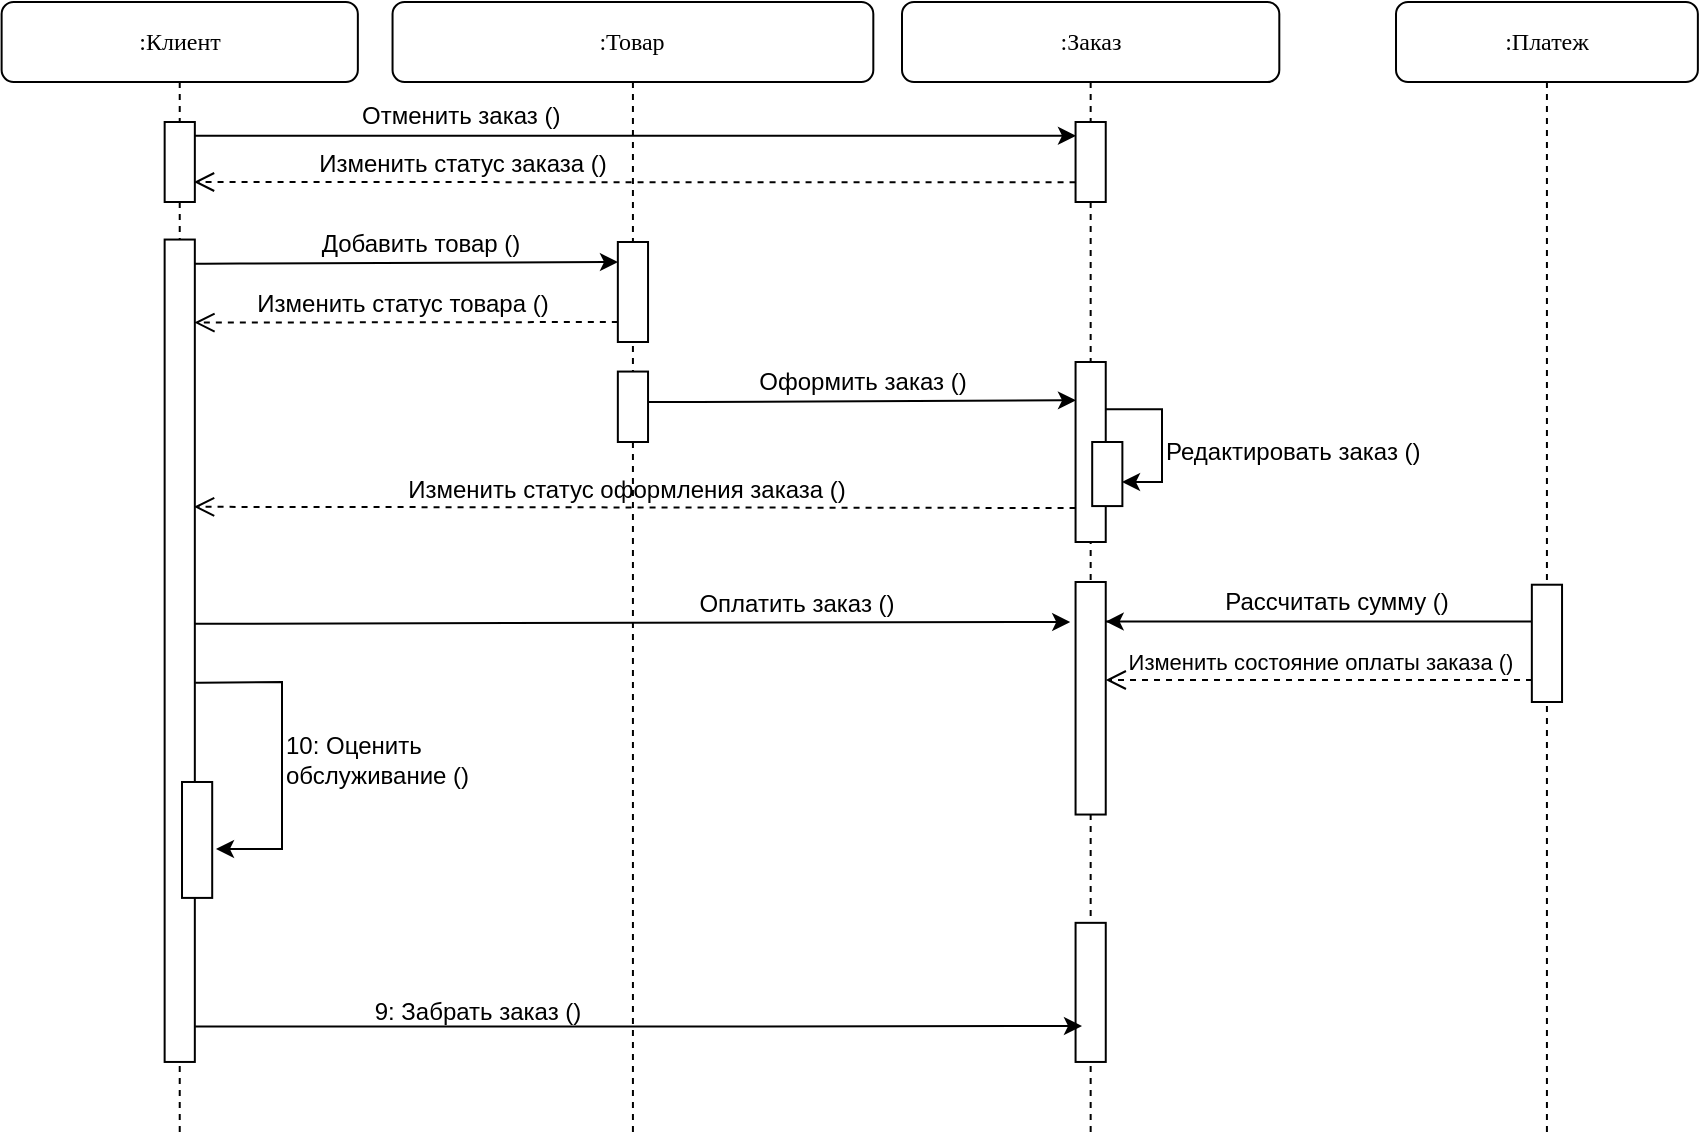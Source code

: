 <mxfile version="24.4.14" type="github">
  <diagram name="Page-1" id="13e1069c-82ec-6db2-03f1-153e76fe0fe0">
    <mxGraphModel dx="1173" dy="596" grid="1" gridSize="10" guides="1" tooltips="1" connect="1" arrows="1" fold="1" page="1" pageScale="1" pageWidth="1100" pageHeight="850" background="#ffffff" math="0" shadow="0">
      <root>
        <mxCell id="0" />
        <mxCell id="1" parent="0" />
        <mxCell id="yxrjLS3KklHdsTJL3ypk-7" value="" style="group" parent="1" vertex="1" connectable="0">
          <mxGeometry x="143" y="141" width="815" height="568" as="geometry" />
        </mxCell>
        <mxCell id="7baba1c4bc27f4b0-3" value=":Заказ" style="shape=umlLifeline;perimeter=lifelinePerimeter;whiteSpace=wrap;html=1;container=1;collapsible=0;recursiveResize=0;outlineConnect=0;rounded=1;shadow=0;comic=0;labelBackgroundColor=none;strokeWidth=1;fontFamily=Verdana;fontSize=12;align=center;" parent="yxrjLS3KklHdsTJL3ypk-7" vertex="1">
          <mxGeometry x="440.001" width="188.654" height="568" as="geometry" />
        </mxCell>
        <mxCell id="yxrjLS3KklHdsTJL3ypk-5" value="" style="html=1;points=[];perimeter=orthogonalPerimeter;rounded=0;shadow=0;comic=0;labelBackgroundColor=none;strokeWidth=1;fontFamily=Verdana;fontSize=12;align=center;" parent="7baba1c4bc27f4b0-3" vertex="1">
          <mxGeometry x="86.78" y="290" width="15.09" height="116.27" as="geometry" />
        </mxCell>
        <mxCell id="7baba1c4bc27f4b0-28" value="" style="html=1;points=[];perimeter=orthogonalPerimeter;rounded=0;shadow=0;comic=0;labelBackgroundColor=none;strokeWidth=1;fontFamily=Verdana;fontSize=12;align=center;" parent="7baba1c4bc27f4b0-3" vertex="1">
          <mxGeometry x="86.782" y="460.421" width="15.093" height="69.553" as="geometry" />
        </mxCell>
        <mxCell id="7baba1c4bc27f4b0-11" value="&lt;font face=&quot;Helvetica&quot;&gt;Добавить товар ()&lt;/font&gt;" style="html=1;verticalAlign=bottom;endArrow=classic;labelBackgroundColor=none;fontFamily=Verdana;fontSize=12;edgeStyle=elbowEdgeStyle;elbow=horizontal;exitX=1.5;exitY=0.091;exitDx=0;exitDy=0;exitPerimeter=0;endFill=1;" parent="7baba1c4bc27f4b0-3" edge="1">
          <mxGeometry x="0.079" relative="1" as="geometry">
            <mxPoint x="-356.237" y="130.847" as="sourcePoint" />
            <mxPoint x="-142.001" y="130" as="targetPoint" />
            <Array as="points">
              <mxPoint x="-341.144" y="130.801" />
              <mxPoint x="-265.681" y="130.801" />
            </Array>
            <mxPoint as="offset" />
          </mxGeometry>
        </mxCell>
        <mxCell id="h31YHX-yHhgUwLXWbpLk-2" value="&lt;font face=&quot;Helvetica&quot;&gt;Изменить статус заказа ()&lt;/font&gt;" style="html=1;verticalAlign=bottom;endArrow=open;dashed=1;endSize=8;exitX=-0.1;exitY=0.573;labelBackgroundColor=none;fontFamily=Verdana;fontSize=12;exitDx=0;exitDy=0;exitPerimeter=0;entryX=0.972;entryY=0.75;entryDx=0;entryDy=0;entryPerimeter=0;" edge="1" parent="7baba1c4bc27f4b0-3" target="sDJp6HYPBoAjSgQRfUp4-20">
          <mxGeometry x="0.392" relative="1" as="geometry">
            <mxPoint x="-103.551" y="90" as="targetPoint" />
            <mxPoint x="86.78" y="90.184" as="sourcePoint" />
            <mxPoint as="offset" />
          </mxGeometry>
        </mxCell>
        <mxCell id="h31YHX-yHhgUwLXWbpLk-10" value="&lt;font face=&quot;Helvetica&quot;&gt;Рассчитать сумму ()&lt;/font&gt;" style="html=1;verticalAlign=bottom;endArrow=classic;labelBackgroundColor=none;fontFamily=Verdana;fontSize=12;edgeStyle=elbowEdgeStyle;elbow=horizontal;exitX=0.989;exitY=0.17;exitDx=0;exitDy=0;exitPerimeter=0;endFill=1;entryX=0.998;entryY=0.17;entryDx=0;entryDy=0;entryPerimeter=0;" edge="1" parent="7baba1c4bc27f4b0-3" source="yxrjLS3KklHdsTJL3ypk-5" target="yxrjLS3KklHdsTJL3ypk-5">
          <mxGeometry x="0.489" y="-1" relative="1" as="geometry">
            <mxPoint x="292.167" y="309.847" as="sourcePoint" />
            <mxPoint x="78.191" y="309" as="targetPoint" />
            <Array as="points">
              <mxPoint x="327" y="309" />
              <mxPoint x="201.612" y="309.801" />
            </Array>
            <mxPoint as="offset" />
          </mxGeometry>
        </mxCell>
        <mxCell id="7baba1c4bc27f4b0-4" value=":Платеж" style="shape=umlLifeline;perimeter=lifelinePerimeter;whiteSpace=wrap;html=1;container=1;collapsible=0;recursiveResize=0;outlineConnect=0;rounded=1;shadow=0;comic=0;labelBackgroundColor=none;strokeWidth=1;fontFamily=Verdana;fontSize=12;align=center;" parent="yxrjLS3KklHdsTJL3ypk-7" vertex="1">
          <mxGeometry x="687.005" width="150.925" height="568" as="geometry" />
        </mxCell>
        <mxCell id="7baba1c4bc27f4b0-27" value="&lt;font style=&quot;font-size: 11px;&quot; face=&quot;Helvetica&quot;&gt;Изменить состояние оплаты заказа ()&lt;/font&gt;" style="html=1;verticalAlign=bottom;endArrow=open;dashed=1;endSize=8;exitX=0.006;exitY=0.794;labelBackgroundColor=none;fontFamily=Verdana;fontSize=12;exitDx=0;exitDy=0;exitPerimeter=0;" parent="7baba1c4bc27f4b0-4" edge="1">
          <mxGeometry relative="1" as="geometry">
            <mxPoint x="-145.135" y="339" as="targetPoint" />
            <mxPoint x="68.001" y="339.019" as="sourcePoint" />
          </mxGeometry>
        </mxCell>
        <mxCell id="7baba1c4bc27f4b0-8" value=":Клиент" style="shape=umlLifeline;perimeter=lifelinePerimeter;whiteSpace=wrap;html=1;container=1;collapsible=0;recursiveResize=0;outlineConnect=0;rounded=1;shadow=0;comic=0;labelBackgroundColor=none;strokeWidth=1;fontFamily=Verdana;fontSize=12;align=center;" parent="yxrjLS3KklHdsTJL3ypk-7" vertex="1">
          <mxGeometry x="-10.19" width="178.113" height="568" as="geometry" />
        </mxCell>
        <mxCell id="sDJp6HYPBoAjSgQRfUp4-22" value="" style="edgeStyle=orthogonalEdgeStyle;rounded=0;orthogonalLoop=1;jettySize=auto;html=1;endArrow=classic;endFill=1;" parent="7baba1c4bc27f4b0-8" edge="1">
          <mxGeometry relative="1" as="geometry">
            <mxPoint x="537.19" y="66.89" as="targetPoint" />
            <mxPoint x="96.61" y="66.89" as="sourcePoint" />
          </mxGeometry>
        </mxCell>
        <mxCell id="sDJp6HYPBoAjSgQRfUp4-3" value=":Товар" style="shape=umlLifeline;perimeter=lifelinePerimeter;whiteSpace=wrap;html=1;container=1;collapsible=0;recursiveResize=0;outlineConnect=0;rounded=1;shadow=0;comic=0;labelBackgroundColor=none;strokeWidth=1;fontFamily=Verdana;fontSize=12;align=center;" parent="yxrjLS3KklHdsTJL3ypk-7" vertex="1">
          <mxGeometry x="185.275" width="240.385" height="568" as="geometry" />
        </mxCell>
        <mxCell id="h31YHX-yHhgUwLXWbpLk-6" value="&lt;font face=&quot;Helvetica&quot;&gt;Изменить статус товара ()&lt;/font&gt;" style="html=1;verticalAlign=bottom;endArrow=open;dashed=1;endSize=8;labelBackgroundColor=none;fontFamily=Verdana;fontSize=12;entryX=0.986;entryY=0.101;entryDx=0;entryDy=0;entryPerimeter=0;" edge="1" parent="sDJp6HYPBoAjSgQRfUp4-3" target="7baba1c4bc27f4b0-9">
          <mxGeometry x="0.019" relative="1" as="geometry">
            <mxPoint x="-56.264" y="160" as="targetPoint" />
            <mxPoint x="112.645" y="160" as="sourcePoint" />
            <mxPoint as="offset" />
          </mxGeometry>
        </mxCell>
        <mxCell id="h31YHX-yHhgUwLXWbpLk-9" value="&lt;font face=&quot;Helvetica&quot;&gt;Оплатить заказ ()&lt;/font&gt;" style="html=1;verticalAlign=bottom;endArrow=classic;labelBackgroundColor=none;fontFamily=Verdana;fontSize=12;edgeStyle=elbowEdgeStyle;elbow=horizontal;exitX=1.5;exitY=0.091;exitDx=0;exitDy=0;exitPerimeter=0;endFill=1;entryX=-0.177;entryY=0.172;entryDx=0;entryDy=0;entryPerimeter=0;" edge="1" parent="sDJp6HYPBoAjSgQRfUp4-3" target="yxrjLS3KklHdsTJL3ypk-5">
          <mxGeometry x="0.375" relative="1" as="geometry">
            <mxPoint x="-98.851" y="310.847" as="sourcePoint" />
            <mxPoint x="115.385" y="310" as="targetPoint" />
            <Array as="points">
              <mxPoint x="-83.758" y="310.801" />
              <mxPoint x="-8.295" y="310.801" />
            </Array>
            <mxPoint as="offset" />
          </mxGeometry>
        </mxCell>
        <mxCell id="sDJp6HYPBoAjSgQRfUp4-4" value="" style="html=1;points=[];perimeter=orthogonalPerimeter;rounded=0;shadow=0;comic=0;labelBackgroundColor=none;strokeWidth=1;fontFamily=Verdana;fontSize=12;align=center;" parent="yxrjLS3KklHdsTJL3ypk-7" vertex="1">
          <mxGeometry x="297.92" y="120" width="15.1" height="50" as="geometry" />
        </mxCell>
        <mxCell id="sDJp6HYPBoAjSgQRfUp4-17" value="Редактировать заказ ()" style="text;strokeColor=none;align=left;fillColor=none;html=1;verticalAlign=middle;whiteSpace=wrap;rounded=0;" parent="yxrjLS3KklHdsTJL3ypk-7" vertex="1">
          <mxGeometry x="570" y="207.61" width="130" height="34.78" as="geometry" />
        </mxCell>
        <mxCell id="sDJp6HYPBoAjSgQRfUp4-18" value="" style="edgeStyle=orthogonalEdgeStyle;rounded=0;orthogonalLoop=1;jettySize=auto;html=1;exitX=0.957;exitY=0.262;exitDx=0;exitDy=0;exitPerimeter=0;" parent="yxrjLS3KklHdsTJL3ypk-7" source="7baba1c4bc27f4b0-13" edge="1">
          <mxGeometry relative="1" as="geometry">
            <mxPoint x="550" y="240" as="targetPoint" />
            <Array as="points">
              <mxPoint x="570" y="204" />
              <mxPoint x="570" y="240" />
            </Array>
          </mxGeometry>
        </mxCell>
        <mxCell id="sDJp6HYPBoAjSgQRfUp4-19" value="" style="html=1;points=[];perimeter=orthogonalPerimeter;rounded=0;shadow=0;comic=0;labelBackgroundColor=none;strokeWidth=1;fontFamily=Verdana;fontSize=12;align=center;" parent="yxrjLS3KklHdsTJL3ypk-7" vertex="1">
          <mxGeometry x="526.78" y="60" width="15.09" height="40" as="geometry" />
        </mxCell>
        <mxCell id="sDJp6HYPBoAjSgQRfUp4-20" value="" style="html=1;points=[];perimeter=orthogonalPerimeter;rounded=0;shadow=0;comic=0;labelBackgroundColor=none;strokeWidth=1;fontFamily=Verdana;fontSize=12;align=center;" parent="yxrjLS3KklHdsTJL3ypk-7" vertex="1">
          <mxGeometry x="71.33" y="60" width="15.09" height="40" as="geometry" />
        </mxCell>
        <mxCell id="sDJp6HYPBoAjSgQRfUp4-23" value="Отменить заказ ()" style="text;strokeColor=none;align=left;fillColor=none;html=1;verticalAlign=middle;whiteSpace=wrap;rounded=0;" parent="yxrjLS3KklHdsTJL3ypk-7" vertex="1">
          <mxGeometry x="167.92" y="40" width="130" height="34.78" as="geometry" />
        </mxCell>
        <mxCell id="sDJp6HYPBoAjSgQRfUp4-25" value="" style="edgeStyle=orthogonalEdgeStyle;rounded=0;orthogonalLoop=1;jettySize=auto;html=1;exitX=1.011;exitY=0.957;exitDx=0;exitDy=0;exitPerimeter=0;" parent="yxrjLS3KklHdsTJL3ypk-7" source="7baba1c4bc27f4b0-9" edge="1">
          <mxGeometry relative="1" as="geometry">
            <mxPoint x="90" y="512" as="sourcePoint" />
            <mxPoint x="530" y="512" as="targetPoint" />
          </mxGeometry>
        </mxCell>
        <mxCell id="sDJp6HYPBoAjSgQRfUp4-29" value="" style="edgeStyle=orthogonalEdgeStyle;rounded=0;orthogonalLoop=1;jettySize=auto;html=1;entryX=1.126;entryY=0.578;entryDx=0;entryDy=0;entryPerimeter=0;exitX=1.013;exitY=0.539;exitDx=0;exitDy=0;exitPerimeter=0;" parent="yxrjLS3KklHdsTJL3ypk-7" source="7baba1c4bc27f4b0-9" target="sDJp6HYPBoAjSgQRfUp4-27" edge="1">
          <mxGeometry relative="1" as="geometry">
            <mxPoint x="166.417" y="324.372" as="targetPoint" />
            <Array as="points">
              <mxPoint x="89" y="340" />
              <mxPoint x="130" y="340" />
              <mxPoint x="130" y="424" />
            </Array>
          </mxGeometry>
        </mxCell>
        <mxCell id="7baba1c4bc27f4b0-9" value="" style="html=1;points=[];perimeter=orthogonalPerimeter;rounded=0;shadow=0;comic=0;labelBackgroundColor=none;strokeWidth=1;fontFamily=Verdana;fontSize=12;align=center;" parent="yxrjLS3KklHdsTJL3ypk-7" vertex="1">
          <mxGeometry x="71.321" y="118.774" width="15.096" height="411.198" as="geometry" />
        </mxCell>
        <mxCell id="sDJp6HYPBoAjSgQRfUp4-26" value="9: Забрать заказ ()" style="text;strokeColor=none;align=center;fillColor=none;html=1;verticalAlign=middle;whiteSpace=wrap;rounded=0;" parent="yxrjLS3KklHdsTJL3ypk-7" vertex="1">
          <mxGeometry x="167.92" y="490" width="120" height="30" as="geometry" />
        </mxCell>
        <mxCell id="sDJp6HYPBoAjSgQRfUp4-27" value="" style="html=1;points=[];perimeter=orthogonalPerimeter;rounded=0;shadow=0;comic=0;labelBackgroundColor=none;strokeWidth=1;fontFamily=Verdana;fontSize=12;align=center;" parent="yxrjLS3KklHdsTJL3ypk-7" vertex="1">
          <mxGeometry x="80.003" y="389.995" width="15.093" height="57.961" as="geometry" />
        </mxCell>
        <mxCell id="sDJp6HYPBoAjSgQRfUp4-30" value="10: Оценить обслуживание ()" style="text;strokeColor=none;align=left;fillColor=none;html=1;verticalAlign=middle;whiteSpace=wrap;rounded=0;" parent="yxrjLS3KklHdsTJL3ypk-7" vertex="1">
          <mxGeometry x="130.0" y="363.98" width="120" height="30" as="geometry" />
        </mxCell>
        <mxCell id="h31YHX-yHhgUwLXWbpLk-7" value="" style="html=1;points=[];perimeter=orthogonalPerimeter;rounded=0;shadow=0;comic=0;labelBackgroundColor=none;strokeWidth=1;fontFamily=Verdana;fontSize=12;align=center;" vertex="1" parent="yxrjLS3KklHdsTJL3ypk-7">
          <mxGeometry x="297.92" y="184.78" width="15.1" height="35.22" as="geometry" />
        </mxCell>
        <mxCell id="h31YHX-yHhgUwLXWbpLk-3" value="&lt;font face=&quot;Helvetica&quot;&gt;Оформить заказ ()&lt;/font&gt;" style="html=1;verticalAlign=bottom;endArrow=classic;labelBackgroundColor=none;fontFamily=Verdana;fontSize=12;edgeStyle=elbowEdgeStyle;elbow=horizontal;exitX=1.5;exitY=0.091;exitDx=0;exitDy=0;exitPerimeter=0;endFill=1;" edge="1" parent="yxrjLS3KklHdsTJL3ypk-7">
          <mxGeometry x="0.004" relative="1" as="geometry">
            <mxPoint x="313.024" y="199.997" as="sourcePoint" />
            <mxPoint x="527" y="199.15" as="targetPoint" />
            <Array as="points">
              <mxPoint x="328.116" y="199.951" />
              <mxPoint x="403.579" y="199.951" />
            </Array>
            <mxPoint as="offset" />
          </mxGeometry>
        </mxCell>
        <mxCell id="7baba1c4bc27f4b0-13" value="" style="html=1;points=[];perimeter=orthogonalPerimeter;rounded=0;shadow=0;comic=0;labelBackgroundColor=none;strokeWidth=1;fontFamily=Verdana;fontSize=12;align=center;" parent="yxrjLS3KklHdsTJL3ypk-7" vertex="1">
          <mxGeometry x="526.78" y="180" width="15.09" height="90" as="geometry" />
        </mxCell>
        <mxCell id="sDJp6HYPBoAjSgQRfUp4-16" value="" style="html=1;points=[];perimeter=orthogonalPerimeter;rounded=0;shadow=0;comic=0;labelBackgroundColor=none;strokeWidth=1;fontFamily=Verdana;fontSize=12;align=center;" parent="yxrjLS3KklHdsTJL3ypk-7" vertex="1">
          <mxGeometry x="535.1" y="220" width="15.09" height="32.04" as="geometry" />
        </mxCell>
        <mxCell id="h31YHX-yHhgUwLXWbpLk-8" value="&lt;font face=&quot;Helvetica&quot;&gt;Изменить статус оформления заказа ()&lt;/font&gt;" style="html=1;verticalAlign=bottom;endArrow=open;dashed=1;endSize=8;labelBackgroundColor=none;fontFamily=Verdana;fontSize=12;entryX=0.974;entryY=0.325;entryDx=0;entryDy=0;entryPerimeter=0;exitX=-0.033;exitY=0.453;exitDx=0;exitDy=0;exitPerimeter=0;" edge="1" parent="yxrjLS3KklHdsTJL3ypk-7" target="7baba1c4bc27f4b0-9">
          <mxGeometry x="0.019" relative="1" as="geometry">
            <mxPoint x="90.515" y="252.044" as="targetPoint" />
            <mxPoint x="526.782" y="253.0" as="sourcePoint" />
            <mxPoint as="offset" />
          </mxGeometry>
        </mxCell>
        <mxCell id="7baba1c4bc27f4b0-22" value="" style="html=1;points=[];perimeter=orthogonalPerimeter;rounded=0;shadow=0;comic=0;labelBackgroundColor=none;strokeWidth=1;fontFamily=Verdana;fontSize=12;align=center;" parent="yxrjLS3KklHdsTJL3ypk-7" vertex="1">
          <mxGeometry x="754.92" y="291.36" width="15.1" height="58.64" as="geometry" />
        </mxCell>
      </root>
    </mxGraphModel>
  </diagram>
</mxfile>
